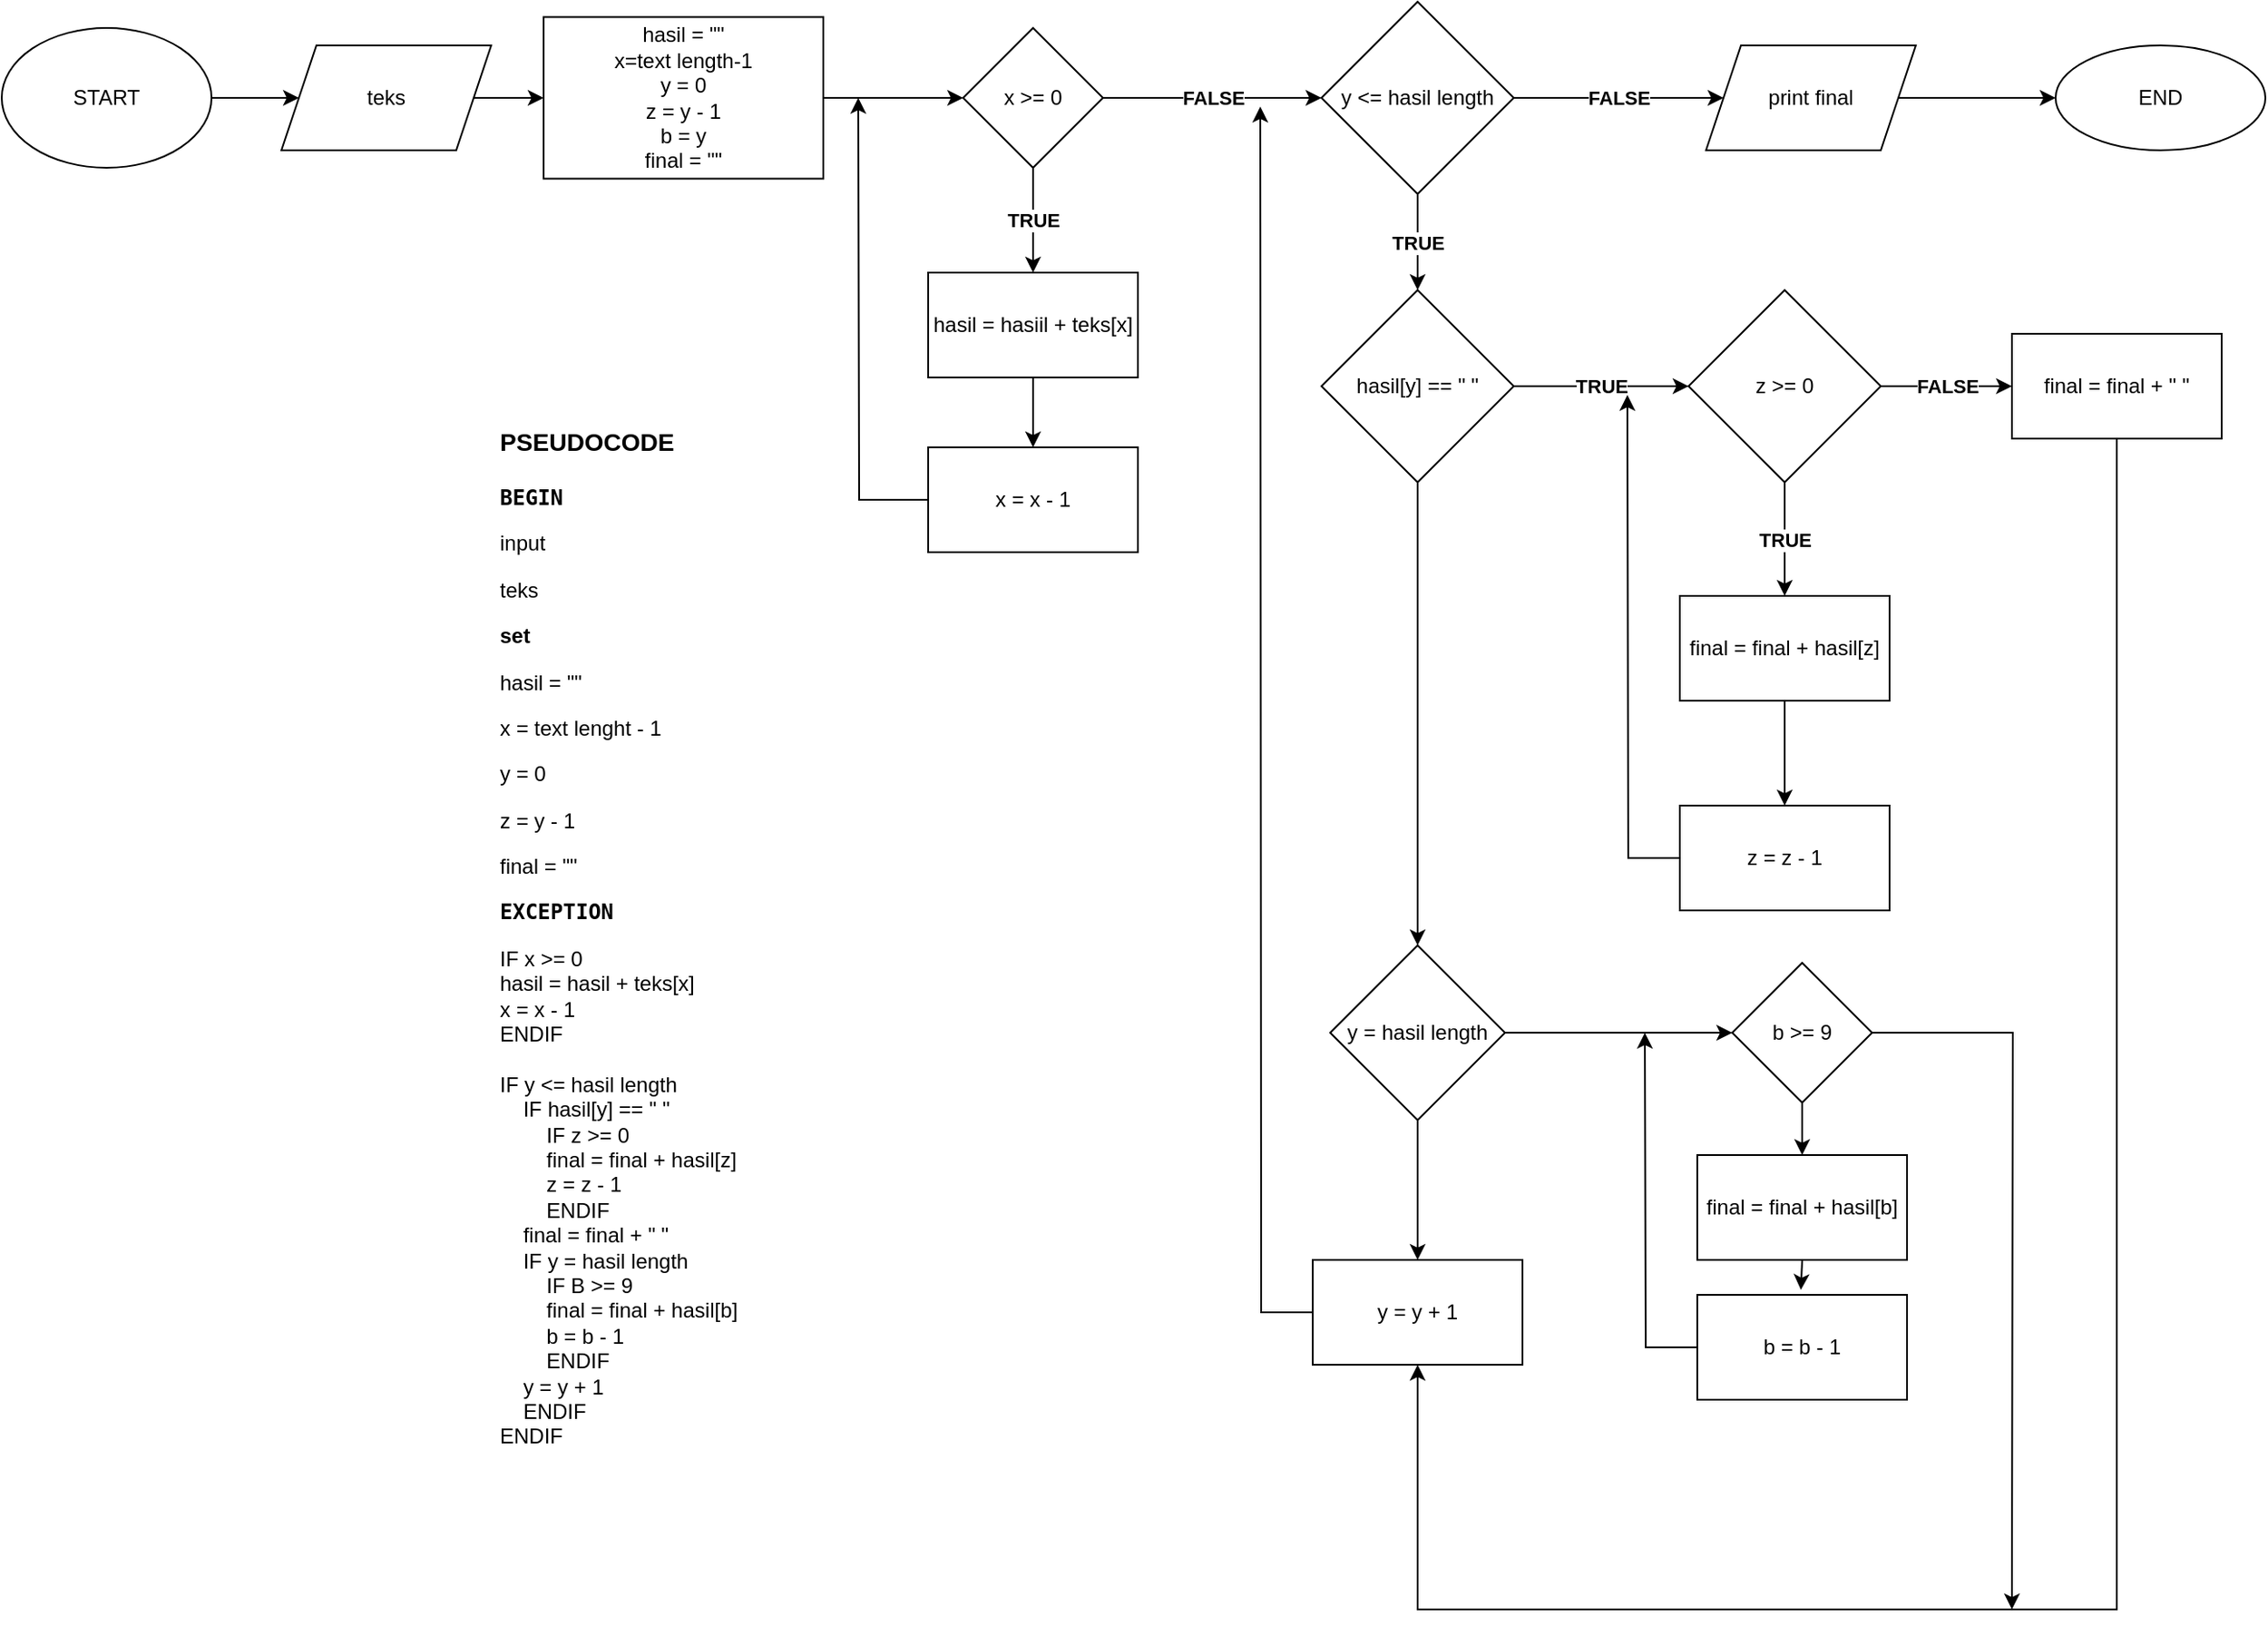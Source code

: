 <mxfile version="20.0.1" type="device"><diagram id="EMWuDRhs36ErAT1J5qWO" name="Page-1"><mxGraphModel dx="3460" dy="1880" grid="1" gridSize="10" guides="1" tooltips="1" connect="1" arrows="1" fold="1" page="1" pageScale="1" pageWidth="850" pageHeight="1100" math="0" shadow="0"><root><mxCell id="0"/><mxCell id="1" parent="0"/><mxCell id="smpnIF6AgLTRsSdXAY2s-51" style="edgeStyle=orthogonalEdgeStyle;rounded=0;orthogonalLoop=1;jettySize=auto;html=1;exitX=1;exitY=0.5;exitDx=0;exitDy=0;entryX=0;entryY=0.5;entryDx=0;entryDy=0;" parent="1" source="smpnIF6AgLTRsSdXAY2s-52" target="smpnIF6AgLTRsSdXAY2s-54" edge="1"><mxGeometry relative="1" as="geometry"/></mxCell><mxCell id="smpnIF6AgLTRsSdXAY2s-52" value="START" style="ellipse;whiteSpace=wrap;html=1;" parent="1" vertex="1"><mxGeometry x="50" y="75" width="120" height="80" as="geometry"/></mxCell><mxCell id="smpnIF6AgLTRsSdXAY2s-53" style="edgeStyle=orthogonalEdgeStyle;rounded=0;orthogonalLoop=1;jettySize=auto;html=1;exitX=1;exitY=0.5;exitDx=0;exitDy=0;entryX=0;entryY=0.5;entryDx=0;entryDy=0;" parent="1" source="smpnIF6AgLTRsSdXAY2s-54" target="smpnIF6AgLTRsSdXAY2s-56" edge="1"><mxGeometry relative="1" as="geometry"/></mxCell><mxCell id="smpnIF6AgLTRsSdXAY2s-54" value="teks" style="shape=parallelogram;perimeter=parallelogramPerimeter;whiteSpace=wrap;html=1;fixedSize=1;" parent="1" vertex="1"><mxGeometry x="210" y="85" width="120" height="60" as="geometry"/></mxCell><mxCell id="smpnIF6AgLTRsSdXAY2s-55" style="edgeStyle=orthogonalEdgeStyle;rounded=0;orthogonalLoop=1;jettySize=auto;html=1;exitX=1;exitY=0.5;exitDx=0;exitDy=0;entryX=0;entryY=0.5;entryDx=0;entryDy=0;" parent="1" source="smpnIF6AgLTRsSdXAY2s-56" target="smpnIF6AgLTRsSdXAY2s-59" edge="1"><mxGeometry relative="1" as="geometry"/></mxCell><mxCell id="smpnIF6AgLTRsSdXAY2s-56" value="&lt;div&gt;hasil = &quot;&quot;&lt;/div&gt;&lt;div&gt;x=text length-1&lt;br&gt;&lt;/div&gt;&lt;div&gt;y = 0&lt;/div&gt;&lt;div&gt;&lt;div&gt;z = y - 1&lt;/div&gt;&lt;div&gt;b = y&lt;br&gt;&lt;/div&gt;&lt;div&gt;final = &quot;&quot;&lt;br&gt;&lt;/div&gt;&lt;/div&gt;" style="rounded=0;whiteSpace=wrap;html=1;" parent="1" vertex="1"><mxGeometry x="360" y="68.75" width="160" height="92.5" as="geometry"/></mxCell><mxCell id="smpnIF6AgLTRsSdXAY2s-57" value="&lt;b&gt;TRUE&lt;/b&gt;" style="edgeStyle=orthogonalEdgeStyle;rounded=0;orthogonalLoop=1;jettySize=auto;html=1;exitX=0.5;exitY=1;exitDx=0;exitDy=0;entryX=0.5;entryY=0;entryDx=0;entryDy=0;" parent="1" source="smpnIF6AgLTRsSdXAY2s-59" target="smpnIF6AgLTRsSdXAY2s-61" edge="1"><mxGeometry relative="1" as="geometry"/></mxCell><mxCell id="smpnIF6AgLTRsSdXAY2s-88" value="&lt;b&gt;FALSE&lt;/b&gt;" style="edgeStyle=orthogonalEdgeStyle;rounded=0;orthogonalLoop=1;jettySize=auto;html=1;exitX=1;exitY=0.5;exitDx=0;exitDy=0;entryX=0;entryY=0.5;entryDx=0;entryDy=0;" parent="1" source="smpnIF6AgLTRsSdXAY2s-59" target="smpnIF6AgLTRsSdXAY2s-66" edge="1"><mxGeometry relative="1" as="geometry"/></mxCell><mxCell id="smpnIF6AgLTRsSdXAY2s-59" value="x &amp;gt;= 0" style="rhombus;whiteSpace=wrap;html=1;" parent="1" vertex="1"><mxGeometry x="600" y="75" width="80" height="80" as="geometry"/></mxCell><mxCell id="smpnIF6AgLTRsSdXAY2s-60" style="edgeStyle=orthogonalEdgeStyle;rounded=0;orthogonalLoop=1;jettySize=auto;html=1;exitX=0.5;exitY=1;exitDx=0;exitDy=0;entryX=0.5;entryY=0;entryDx=0;entryDy=0;" parent="1" source="smpnIF6AgLTRsSdXAY2s-61" target="smpnIF6AgLTRsSdXAY2s-63" edge="1"><mxGeometry relative="1" as="geometry"/></mxCell><mxCell id="smpnIF6AgLTRsSdXAY2s-61" value="hasil = hasiil + teks[x]" style="rounded=0;whiteSpace=wrap;html=1;" parent="1" vertex="1"><mxGeometry x="580" y="215" width="120" height="60" as="geometry"/></mxCell><mxCell id="smpnIF6AgLTRsSdXAY2s-62" style="edgeStyle=orthogonalEdgeStyle;rounded=0;orthogonalLoop=1;jettySize=auto;html=1;exitX=0;exitY=0.5;exitDx=0;exitDy=0;" parent="1" source="smpnIF6AgLTRsSdXAY2s-63" edge="1"><mxGeometry relative="1" as="geometry"><mxPoint x="540" y="115" as="targetPoint"/></mxGeometry></mxCell><mxCell id="smpnIF6AgLTRsSdXAY2s-63" value="x = x - 1" style="rounded=0;whiteSpace=wrap;html=1;" parent="1" vertex="1"><mxGeometry x="580" y="315" width="120" height="60" as="geometry"/></mxCell><mxCell id="smpnIF6AgLTRsSdXAY2s-64" value="&lt;b&gt;TRUE&lt;/b&gt;" style="edgeStyle=orthogonalEdgeStyle;rounded=0;orthogonalLoop=1;jettySize=auto;html=1;" parent="1" source="smpnIF6AgLTRsSdXAY2s-66" target="smpnIF6AgLTRsSdXAY2s-69" edge="1"><mxGeometry relative="1" as="geometry"/></mxCell><mxCell id="smpnIF6AgLTRsSdXAY2s-65" value="&lt;b&gt;FALSE&lt;/b&gt;" style="edgeStyle=orthogonalEdgeStyle;rounded=0;orthogonalLoop=1;jettySize=auto;html=1;" parent="1" source="smpnIF6AgLTRsSdXAY2s-66" target="smpnIF6AgLTRsSdXAY2s-82" edge="1"><mxGeometry relative="1" as="geometry"/></mxCell><mxCell id="smpnIF6AgLTRsSdXAY2s-66" value="y &amp;lt;= hasil length" style="rhombus;whiteSpace=wrap;html=1;" parent="1" vertex="1"><mxGeometry x="805" y="60" width="110" height="110" as="geometry"/></mxCell><mxCell id="smpnIF6AgLTRsSdXAY2s-92" value="&lt;b&gt;TRUE&lt;/b&gt;" style="edgeStyle=orthogonalEdgeStyle;rounded=0;orthogonalLoop=1;jettySize=auto;html=1;exitX=1;exitY=0.5;exitDx=0;exitDy=0;entryX=0;entryY=0.5;entryDx=0;entryDy=0;" parent="1" source="smpnIF6AgLTRsSdXAY2s-69" target="smpnIF6AgLTRsSdXAY2s-74" edge="1"><mxGeometry relative="1" as="geometry"/></mxCell><mxCell id="MCX9_dqEoCA0-LibHHBm-2" value="" style="edgeStyle=orthogonalEdgeStyle;rounded=0;orthogonalLoop=1;jettySize=auto;html=1;" parent="1" source="smpnIF6AgLTRsSdXAY2s-69" target="MCX9_dqEoCA0-LibHHBm-1" edge="1"><mxGeometry relative="1" as="geometry"/></mxCell><mxCell id="smpnIF6AgLTRsSdXAY2s-69" value="hasil[y] == &quot; &quot;" style="rhombus;whiteSpace=wrap;html=1;" parent="1" vertex="1"><mxGeometry x="805" y="225" width="110" height="110" as="geometry"/></mxCell><mxCell id="smpnIF6AgLTRsSdXAY2s-90" style="edgeStyle=orthogonalEdgeStyle;rounded=0;orthogonalLoop=1;jettySize=auto;html=1;exitX=0;exitY=0.5;exitDx=0;exitDy=0;" parent="1" source="smpnIF6AgLTRsSdXAY2s-71" edge="1"><mxGeometry relative="1" as="geometry"><mxPoint x="770" y="120.0" as="targetPoint"/></mxGeometry></mxCell><mxCell id="smpnIF6AgLTRsSdXAY2s-71" value="y = y + 1" style="whiteSpace=wrap;html=1;" parent="1" vertex="1"><mxGeometry x="800" y="780" width="120" height="60" as="geometry"/></mxCell><mxCell id="smpnIF6AgLTRsSdXAY2s-72" value="&lt;b&gt;TRUE&lt;/b&gt;" style="edgeStyle=orthogonalEdgeStyle;rounded=0;orthogonalLoop=1;jettySize=auto;html=1;" parent="1" source="smpnIF6AgLTRsSdXAY2s-74" target="smpnIF6AgLTRsSdXAY2s-78" edge="1"><mxGeometry relative="1" as="geometry"/></mxCell><mxCell id="smpnIF6AgLTRsSdXAY2s-73" value="&lt;b&gt;FALSE&lt;/b&gt;" style="edgeStyle=orthogonalEdgeStyle;rounded=0;orthogonalLoop=1;jettySize=auto;html=1;" parent="1" source="smpnIF6AgLTRsSdXAY2s-74" target="smpnIF6AgLTRsSdXAY2s-87" edge="1"><mxGeometry relative="1" as="geometry"/></mxCell><mxCell id="smpnIF6AgLTRsSdXAY2s-74" value="z &amp;gt;= 0" style="rhombus;whiteSpace=wrap;html=1;" parent="1" vertex="1"><mxGeometry x="1015" y="225" width="110" height="110" as="geometry"/></mxCell><mxCell id="smpnIF6AgLTRsSdXAY2s-77" value="" style="edgeStyle=orthogonalEdgeStyle;rounded=0;orthogonalLoop=1;jettySize=auto;html=1;" parent="1" source="smpnIF6AgLTRsSdXAY2s-78" target="smpnIF6AgLTRsSdXAY2s-80" edge="1"><mxGeometry relative="1" as="geometry"/></mxCell><mxCell id="smpnIF6AgLTRsSdXAY2s-78" value="final = final + hasil[z]" style="whiteSpace=wrap;html=1;" parent="1" vertex="1"><mxGeometry x="1010" y="400" width="120" height="60" as="geometry"/></mxCell><mxCell id="smpnIF6AgLTRsSdXAY2s-79" style="edgeStyle=orthogonalEdgeStyle;rounded=0;orthogonalLoop=1;jettySize=auto;html=1;exitX=0;exitY=0.5;exitDx=0;exitDy=0;" parent="1" source="smpnIF6AgLTRsSdXAY2s-80" edge="1"><mxGeometry relative="1" as="geometry"><mxPoint x="980" y="285" as="targetPoint"/></mxGeometry></mxCell><mxCell id="smpnIF6AgLTRsSdXAY2s-80" value="z = z - 1" style="whiteSpace=wrap;html=1;" parent="1" vertex="1"><mxGeometry x="1010" y="520" width="120" height="60" as="geometry"/></mxCell><mxCell id="smpnIF6AgLTRsSdXAY2s-81" value="" style="edgeStyle=orthogonalEdgeStyle;rounded=0;orthogonalLoop=1;jettySize=auto;html=1;" parent="1" source="smpnIF6AgLTRsSdXAY2s-82" target="smpnIF6AgLTRsSdXAY2s-83" edge="1"><mxGeometry relative="1" as="geometry"/></mxCell><mxCell id="smpnIF6AgLTRsSdXAY2s-82" value="print final" style="shape=parallelogram;perimeter=parallelogramPerimeter;whiteSpace=wrap;html=1;fixedSize=1;" parent="1" vertex="1"><mxGeometry x="1025" y="85" width="120" height="60" as="geometry"/></mxCell><mxCell id="smpnIF6AgLTRsSdXAY2s-83" value="END" style="ellipse;whiteSpace=wrap;html=1;" parent="1" vertex="1"><mxGeometry x="1225" y="85" width="120" height="60" as="geometry"/></mxCell><mxCell id="smpnIF6AgLTRsSdXAY2s-91" style="edgeStyle=orthogonalEdgeStyle;rounded=0;orthogonalLoop=1;jettySize=auto;html=1;exitX=0.5;exitY=1;exitDx=0;exitDy=0;entryX=0.5;entryY=1;entryDx=0;entryDy=0;" parent="1" source="smpnIF6AgLTRsSdXAY2s-87" target="smpnIF6AgLTRsSdXAY2s-71" edge="1"><mxGeometry relative="1" as="geometry"><Array as="points"><mxPoint x="1260" y="980"/><mxPoint x="860" y="980"/></Array></mxGeometry></mxCell><mxCell id="smpnIF6AgLTRsSdXAY2s-87" value="final = final + &quot; &quot;" style="whiteSpace=wrap;html=1;" parent="1" vertex="1"><mxGeometry x="1200" y="250" width="120" height="60" as="geometry"/></mxCell><mxCell id="MCX9_dqEoCA0-LibHHBm-3" style="edgeStyle=orthogonalEdgeStyle;rounded=0;orthogonalLoop=1;jettySize=auto;html=1;exitX=0.5;exitY=1;exitDx=0;exitDy=0;entryX=0.5;entryY=0;entryDx=0;entryDy=0;" parent="1" source="MCX9_dqEoCA0-LibHHBm-1" target="smpnIF6AgLTRsSdXAY2s-71" edge="1"><mxGeometry relative="1" as="geometry"/></mxCell><mxCell id="MCX9_dqEoCA0-LibHHBm-5" value="" style="edgeStyle=orthogonalEdgeStyle;rounded=0;orthogonalLoop=1;jettySize=auto;html=1;" parent="1" source="MCX9_dqEoCA0-LibHHBm-1" target="MCX9_dqEoCA0-LibHHBm-4" edge="1"><mxGeometry relative="1" as="geometry"/></mxCell><mxCell id="MCX9_dqEoCA0-LibHHBm-1" value="y = hasil length" style="rhombus;whiteSpace=wrap;html=1;" parent="1" vertex="1"><mxGeometry x="810" y="600" width="100" height="100" as="geometry"/></mxCell><mxCell id="MCX9_dqEoCA0-LibHHBm-8" style="edgeStyle=orthogonalEdgeStyle;rounded=0;orthogonalLoop=1;jettySize=auto;html=1;exitX=0.5;exitY=1;exitDx=0;exitDy=0;entryX=0.5;entryY=0;entryDx=0;entryDy=0;" parent="1" source="MCX9_dqEoCA0-LibHHBm-4" target="MCX9_dqEoCA0-LibHHBm-6" edge="1"><mxGeometry relative="1" as="geometry"/></mxCell><mxCell id="MCX9_dqEoCA0-LibHHBm-11" style="edgeStyle=orthogonalEdgeStyle;rounded=0;orthogonalLoop=1;jettySize=auto;html=1;exitX=1;exitY=0.5;exitDx=0;exitDy=0;" parent="1" source="MCX9_dqEoCA0-LibHHBm-4" edge="1"><mxGeometry relative="1" as="geometry"><mxPoint x="1200" y="980" as="targetPoint"/></mxGeometry></mxCell><mxCell id="MCX9_dqEoCA0-LibHHBm-4" value="b &amp;gt;= 9" style="rhombus;whiteSpace=wrap;html=1;" parent="1" vertex="1"><mxGeometry x="1040" y="610" width="80" height="80" as="geometry"/></mxCell><mxCell id="MCX9_dqEoCA0-LibHHBm-9" style="edgeStyle=orthogonalEdgeStyle;rounded=0;orthogonalLoop=1;jettySize=auto;html=1;exitX=0.5;exitY=1;exitDx=0;exitDy=0;entryX=0.494;entryY=-0.047;entryDx=0;entryDy=0;entryPerimeter=0;" parent="1" source="MCX9_dqEoCA0-LibHHBm-6" target="MCX9_dqEoCA0-LibHHBm-7" edge="1"><mxGeometry relative="1" as="geometry"/></mxCell><mxCell id="MCX9_dqEoCA0-LibHHBm-6" value="final = final + hasil[b]" style="rounded=0;whiteSpace=wrap;html=1;" parent="1" vertex="1"><mxGeometry x="1020" y="720" width="120" height="60" as="geometry"/></mxCell><mxCell id="MCX9_dqEoCA0-LibHHBm-10" style="edgeStyle=orthogonalEdgeStyle;rounded=0;orthogonalLoop=1;jettySize=auto;html=1;exitX=0;exitY=0.5;exitDx=0;exitDy=0;" parent="1" source="MCX9_dqEoCA0-LibHHBm-7" edge="1"><mxGeometry relative="1" as="geometry"><mxPoint x="990" y="650" as="targetPoint"/></mxGeometry></mxCell><mxCell id="MCX9_dqEoCA0-LibHHBm-7" value="b = b - 1" style="rounded=0;whiteSpace=wrap;html=1;" parent="1" vertex="1"><mxGeometry x="1020" y="800" width="120" height="60" as="geometry"/></mxCell><mxCell id="MCX9_dqEoCA0-LibHHBm-12" value="&lt;h3&gt;PSEUDOCODE &lt;/h3&gt;&lt;h1&gt;&lt;/h1&gt;&lt;p&gt;&lt;b&gt;&lt;span style=&quot;font-family: monospace;&quot;&gt;BEGIN&lt;/span&gt;&lt;/b&gt;&lt;/p&gt;&lt;p&gt;input &lt;br&gt;&lt;/p&gt;&lt;p&gt;teks&lt;/p&gt;&lt;p&gt;&lt;b&gt;set&lt;/b&gt; &lt;br&gt;&lt;/p&gt;&lt;p&gt;hasil = &quot;&quot;&lt;/p&gt;&lt;p&gt;x = text lenght - 1&lt;/p&gt;&lt;p&gt;y = 0&lt;/p&gt;&lt;p&gt;z = y - 1&lt;/p&gt;&lt;p&gt;final = &quot;&quot;&lt;br&gt;&lt;/p&gt;&lt;p&gt;&lt;span style=&quot;font-family: monospace;&quot;&gt;&lt;b&gt;EXCEPTION&lt;/b&gt;&lt;br&gt;&lt;/span&gt;&lt;/p&gt;IF x &amp;gt;= 0&lt;br&gt;hasil = hasil + teks[x]&lt;br&gt;x = x - 1&lt;br&gt;ENDIF&lt;br&gt;&lt;br&gt;IF y &amp;lt;= hasil length&lt;br&gt;&amp;nbsp;&amp;nbsp;&amp;nbsp; IF hasil[y] == &quot; &quot;&lt;br&gt;&amp;nbsp;&amp;nbsp;&amp;nbsp;&amp;nbsp;&amp;nbsp;&amp;nbsp;&amp;nbsp; IF z &amp;gt;= 0&lt;br&gt;&amp;nbsp;&amp;nbsp;&amp;nbsp;&amp;nbsp;&amp;nbsp;&amp;nbsp;&amp;nbsp; final = final + hasil[z]&lt;br&gt;&amp;nbsp;&amp;nbsp;&amp;nbsp;&amp;nbsp;&amp;nbsp;&amp;nbsp;&amp;nbsp; z = z - 1&lt;br&gt;&amp;nbsp;&amp;nbsp;&amp;nbsp;&amp;nbsp;&amp;nbsp;&amp;nbsp;&amp;nbsp; ENDIF&lt;br&gt;&lt;div&gt;&amp;nbsp;&amp;nbsp;&amp;nbsp; final = final + &quot; &quot;&lt;/div&gt;&lt;div&gt;&amp;nbsp;&amp;nbsp;&amp;nbsp; IF y = hasil length&lt;/div&gt;&lt;div&gt;&lt;span style=&quot;white-space: pre;&quot;&gt;&#9;&lt;/span&gt;IF B &amp;gt;= 9&lt;/div&gt;&lt;div&gt;&lt;span style=&quot;white-space: pre;&quot;&gt;&#9;&lt;/span&gt;final = final + hasil[b]&lt;/div&gt;&lt;div&gt;&amp;nbsp;&amp;nbsp;&amp;nbsp;&amp;nbsp;&amp;nbsp;&amp;nbsp;&amp;nbsp; b = b - 1&lt;/div&gt;&lt;div&gt;&lt;span style=&quot;white-space: pre;&quot;&gt;&#9;&lt;/span&gt;ENDIF&lt;br&gt;&lt;/div&gt;&amp;nbsp;&amp;nbsp;&amp;nbsp; y = y + 1&lt;br&gt;&amp;nbsp;&amp;nbsp;&amp;nbsp; ENDIF&lt;br&gt;ENDIF&lt;br&gt;&lt;br&gt;print final &lt;br&gt;&lt;br&gt;END&lt;div&gt;&lt;span style=&quot;&quot;&gt;&#9;&lt;/span&gt;&lt;br&gt;&lt;/div&gt;" style="text;html=1;strokeColor=none;fillColor=none;spacing=5;spacingTop=-20;whiteSpace=wrap;overflow=hidden;rounded=0;" parent="1" vertex="1"><mxGeometry x="330" y="300" width="190" height="590" as="geometry"/></mxCell></root></mxGraphModel></diagram></mxfile>